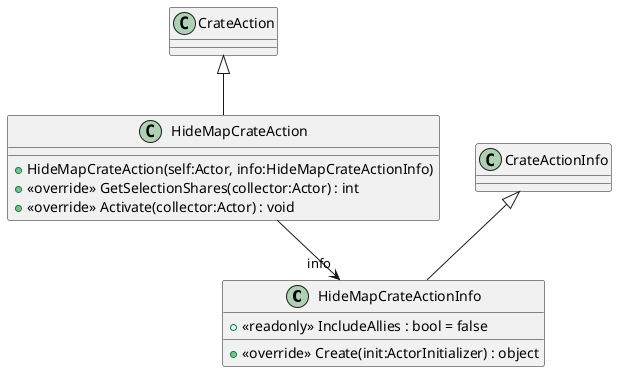 @startuml
class HideMapCrateActionInfo {
    + <<readonly>> IncludeAllies : bool = false
    + <<override>> Create(init:ActorInitializer) : object
}
class HideMapCrateAction {
    + HideMapCrateAction(self:Actor, info:HideMapCrateActionInfo)
    + <<override>> GetSelectionShares(collector:Actor) : int
    + <<override>> Activate(collector:Actor) : void
}
CrateActionInfo <|-- HideMapCrateActionInfo
CrateAction <|-- HideMapCrateAction
HideMapCrateAction --> "info" HideMapCrateActionInfo
@enduml
